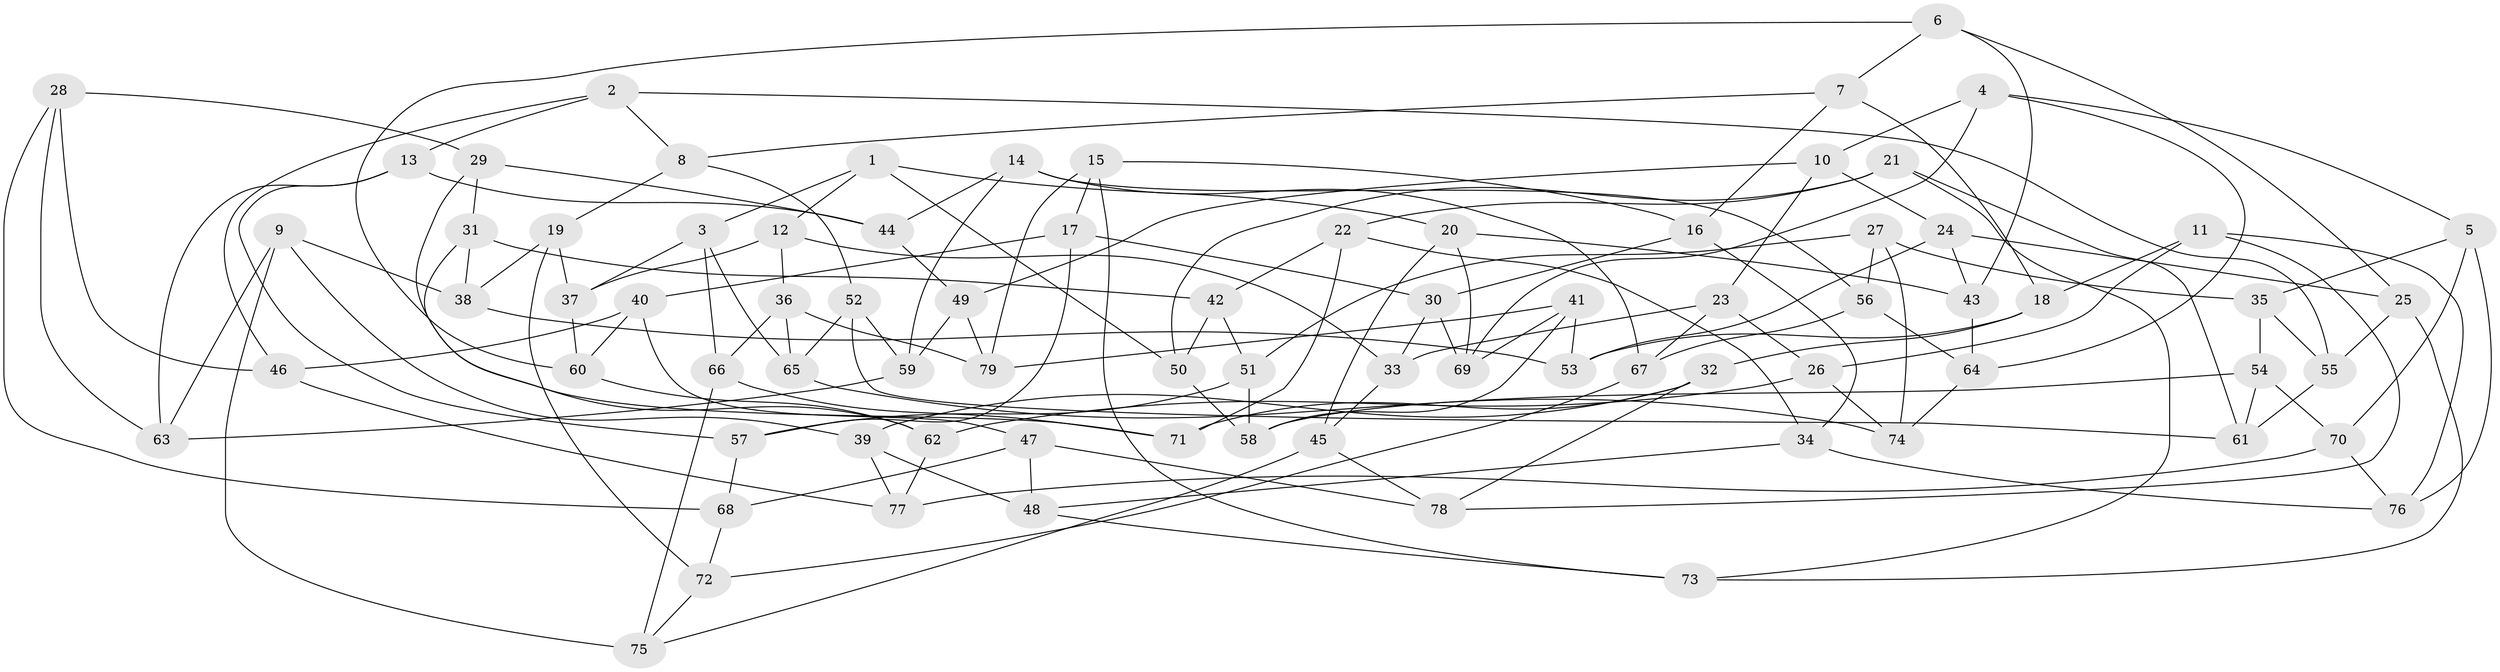 // coarse degree distribution, {8: 0.12, 7: 0.24, 9: 0.04, 6: 0.32, 4: 0.16, 5: 0.12}
// Generated by graph-tools (version 1.1) at 2025/38/03/04/25 23:38:15]
// undirected, 79 vertices, 158 edges
graph export_dot {
  node [color=gray90,style=filled];
  1;
  2;
  3;
  4;
  5;
  6;
  7;
  8;
  9;
  10;
  11;
  12;
  13;
  14;
  15;
  16;
  17;
  18;
  19;
  20;
  21;
  22;
  23;
  24;
  25;
  26;
  27;
  28;
  29;
  30;
  31;
  32;
  33;
  34;
  35;
  36;
  37;
  38;
  39;
  40;
  41;
  42;
  43;
  44;
  45;
  46;
  47;
  48;
  49;
  50;
  51;
  52;
  53;
  54;
  55;
  56;
  57;
  58;
  59;
  60;
  61;
  62;
  63;
  64;
  65;
  66;
  67;
  68;
  69;
  70;
  71;
  72;
  73;
  74;
  75;
  76;
  77;
  78;
  79;
  1 -- 12;
  1 -- 50;
  1 -- 3;
  1 -- 20;
  2 -- 55;
  2 -- 46;
  2 -- 13;
  2 -- 8;
  3 -- 37;
  3 -- 65;
  3 -- 66;
  4 -- 69;
  4 -- 10;
  4 -- 5;
  4 -- 64;
  5 -- 70;
  5 -- 35;
  5 -- 76;
  6 -- 7;
  6 -- 43;
  6 -- 25;
  6 -- 60;
  7 -- 18;
  7 -- 16;
  7 -- 8;
  8 -- 52;
  8 -- 19;
  9 -- 63;
  9 -- 39;
  9 -- 75;
  9 -- 38;
  10 -- 49;
  10 -- 23;
  10 -- 24;
  11 -- 18;
  11 -- 78;
  11 -- 26;
  11 -- 76;
  12 -- 37;
  12 -- 36;
  12 -- 33;
  13 -- 44;
  13 -- 63;
  13 -- 57;
  14 -- 59;
  14 -- 67;
  14 -- 44;
  14 -- 56;
  15 -- 73;
  15 -- 16;
  15 -- 79;
  15 -- 17;
  16 -- 30;
  16 -- 34;
  17 -- 57;
  17 -- 30;
  17 -- 40;
  18 -- 32;
  18 -- 53;
  19 -- 37;
  19 -- 72;
  19 -- 38;
  20 -- 69;
  20 -- 45;
  20 -- 43;
  21 -- 50;
  21 -- 22;
  21 -- 73;
  21 -- 61;
  22 -- 71;
  22 -- 34;
  22 -- 42;
  23 -- 26;
  23 -- 33;
  23 -- 67;
  24 -- 53;
  24 -- 43;
  24 -- 25;
  25 -- 73;
  25 -- 55;
  26 -- 62;
  26 -- 74;
  27 -- 51;
  27 -- 56;
  27 -- 35;
  27 -- 74;
  28 -- 68;
  28 -- 29;
  28 -- 46;
  28 -- 63;
  29 -- 44;
  29 -- 71;
  29 -- 31;
  30 -- 69;
  30 -- 33;
  31 -- 38;
  31 -- 62;
  31 -- 42;
  32 -- 39;
  32 -- 71;
  32 -- 78;
  33 -- 45;
  34 -- 48;
  34 -- 76;
  35 -- 54;
  35 -- 55;
  36 -- 65;
  36 -- 66;
  36 -- 79;
  37 -- 60;
  38 -- 53;
  39 -- 77;
  39 -- 48;
  40 -- 46;
  40 -- 60;
  40 -- 47;
  41 -- 53;
  41 -- 79;
  41 -- 69;
  41 -- 58;
  42 -- 51;
  42 -- 50;
  43 -- 64;
  44 -- 49;
  45 -- 78;
  45 -- 75;
  46 -- 77;
  47 -- 68;
  47 -- 78;
  47 -- 48;
  48 -- 73;
  49 -- 79;
  49 -- 59;
  50 -- 58;
  51 -- 58;
  51 -- 57;
  52 -- 59;
  52 -- 61;
  52 -- 65;
  54 -- 61;
  54 -- 70;
  54 -- 58;
  55 -- 61;
  56 -- 64;
  56 -- 67;
  57 -- 68;
  59 -- 63;
  60 -- 62;
  62 -- 77;
  64 -- 74;
  65 -- 74;
  66 -- 71;
  66 -- 75;
  67 -- 72;
  68 -- 72;
  70 -- 76;
  70 -- 77;
  72 -- 75;
}
